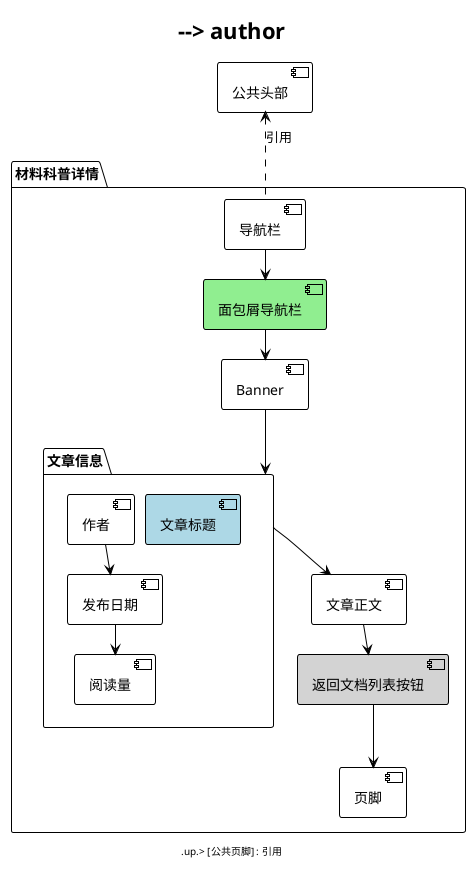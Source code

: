 @startuml material-detail
!theme plain
top to bottom direction

skinparam nodesep 10
skinparam ranksep 30

' 注释掉可能导致问题的include指令
' !include ../公共/header.puml
' !include ../公共/footer.puml

package "材料科普详情" {
  [导航栏] as navbar
  [面包屑导航栏] as breadcrumb #lightgreen
  [Banner] as banner
  
  package "文章信息" as info {
    [文章标题] as title #lightblue
    [作者] as author
    [发布日期] as date
    [阅读量] as views
    
    ' 文章信息内部的连接关系
    title --> author
    author --> date
    date --> views
  }
  
  [文章正文] as content
  
  [返回文档列表按钮] as backButton #lightgray
  [页脚] as footer

  ' 修复的连接关系（确保使用正确的别名）
  navbar --> breadcrumb
  breadcrumb --> banner
  banner --> info
  info --> content
  content --> backButton
  backButton --> footer
}

' 引用公共组件
navbar .up.> [公共头部] : 引用
footer .up.> [公共页脚] : 引用

@enduml